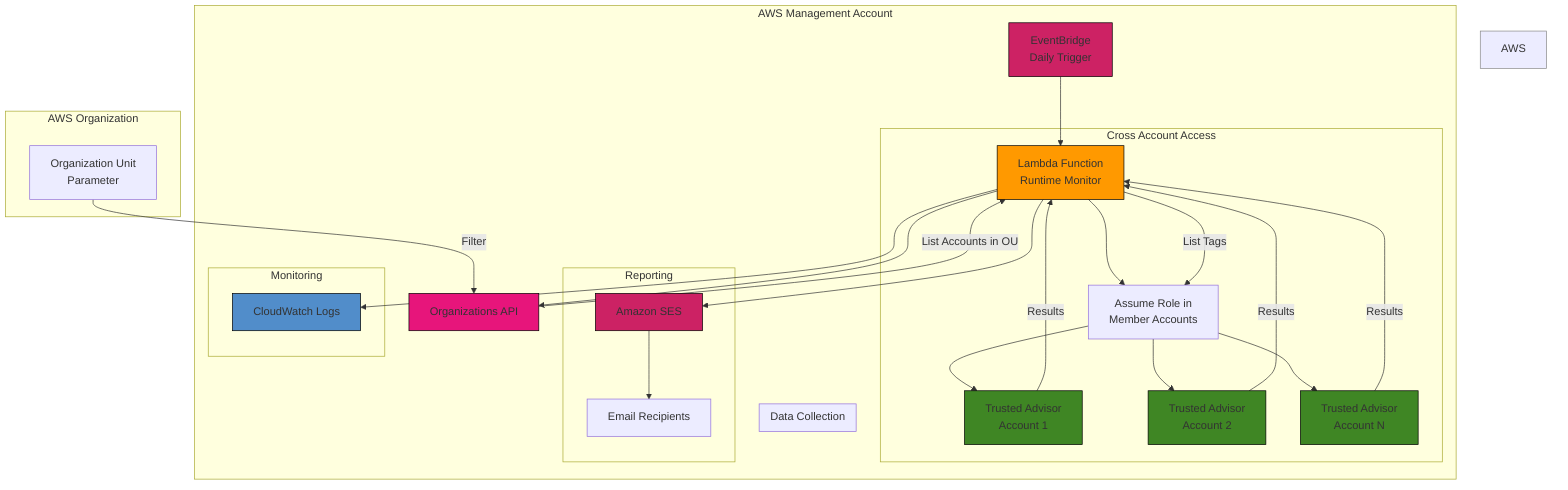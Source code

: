 graph TB
    subgraph AWS Management Account
        EB[EventBridge<br>Daily Trigger] --> LF[Lambda Function<br>Runtime Monitor]
        LF --> ORG[Organizations API]
        ORG --> |List Accounts in OU| LF
        
        subgraph Cross Account Access
            LF --> AR[Assume Role in<br>Member Accounts]
            AR --> TA1[Trusted Advisor<br>Account 1]
            AR --> TA2[Trusted Advisor<br>Account 2]
            AR --> TAN[Trusted Advisor<br>Account N]
        end
        
        subgraph Data Collection
            TA1 & TA2 & TAN --> |Results| LF
            LF --> |List Tags| AR
        end
        
        subgraph Reporting
            LF --> SES[Amazon SES]
            SES --> EMAIL[Email Recipients]
        end
        
        subgraph Monitoring
            LF --> CW[CloudWatch Logs]
        end
    end
    
    subgraph AWS Organization
        OU[Organization Unit<br>Parameter] --> |Filter| ORG
    end

style AWS Cloud fill:#f9f9f9,stroke:#888
style LF fill:#FF9900,stroke:#000
style TA1 fill:#3F8624,stroke:#000
style TA2 fill:#3F8624,stroke:#000
style TAN fill:#3F8624,stroke:#000
style SES fill:#CC2264,stroke:#000
style EB fill:#CD2264,stroke:#000
style CW fill:#518DCA,stroke:#000
style ORG fill:#E7157B,stroke:#000
